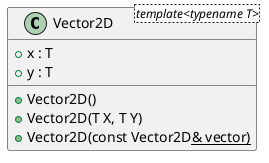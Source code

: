 @startuml





/' Objects '/

class Vector2D <template<typename T>> {
	+Vector2D()
	+Vector2D(T X, T Y)
	+Vector2D(const Vector2D<U>& vector)
	+x : T
	+y : T
}





/' Inheritance relationships '/




/' Aggregation relationships '/





/' Nested objects '/



@enduml
